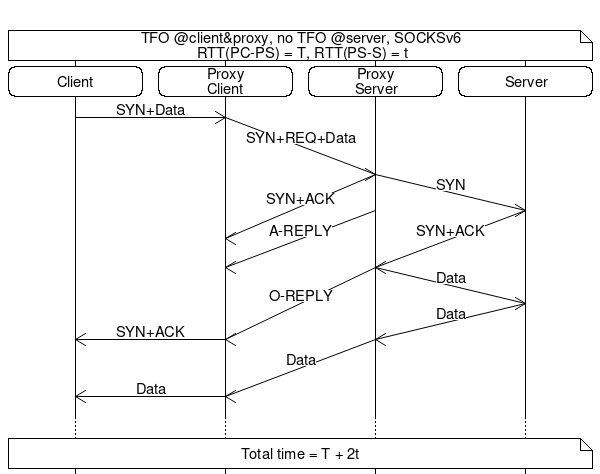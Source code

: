
msc {
#     hscale = "0.5";
     c[label=""], pc[label=""], ps[label=""], s[label=""]; 
     c note s[label="TFO @client&proxy, no TFO @server, SOCKSv6\n
RTT(PC-PS) = T, RTT(PS-S) = t"];
     c rbox c [label="Client"], 
     pc rbox pc[label="Proxy\nClient"], 
     ps rbox ps[label="Proxy\nServer"], 
     s rbox s[label="Server"];

     c =>> pc[label = "SYN+Data", arcskip=0 ], 
     pc =>> ps[label = "SYN+REQ+Data", arcskip=2 ]; 
     |||;
     ps =>> s[label = "SYN", arcskip=1 ], 
     |||, 
     ps =>> pc[label = "SYN+ACK", arcskip=2 ];  
     ps =>> pc[label = "A-REPLY", arcskip=2 ],
      s =>> ps[label = "SYN+ACK", arcskip=2 ]; 
      |||;
#     ps box ps [label ="accept"];
     ps =>> pc [label = "O-REPLY", arcskip=2],
     ps =>> s [label = "Data", arcskip=1]; 
     s =>> ps [label = "Data", arcskip=1];
     pc =>> c [label = "SYN+ACK", arcskip=0],

     ps =>> pc [label = "Data", arcskip=2];
     |||;
     pc =>> c [label = "Data", arcskip=0];
     ...;
     c note s[label="Total time = T + 2t"];
}
